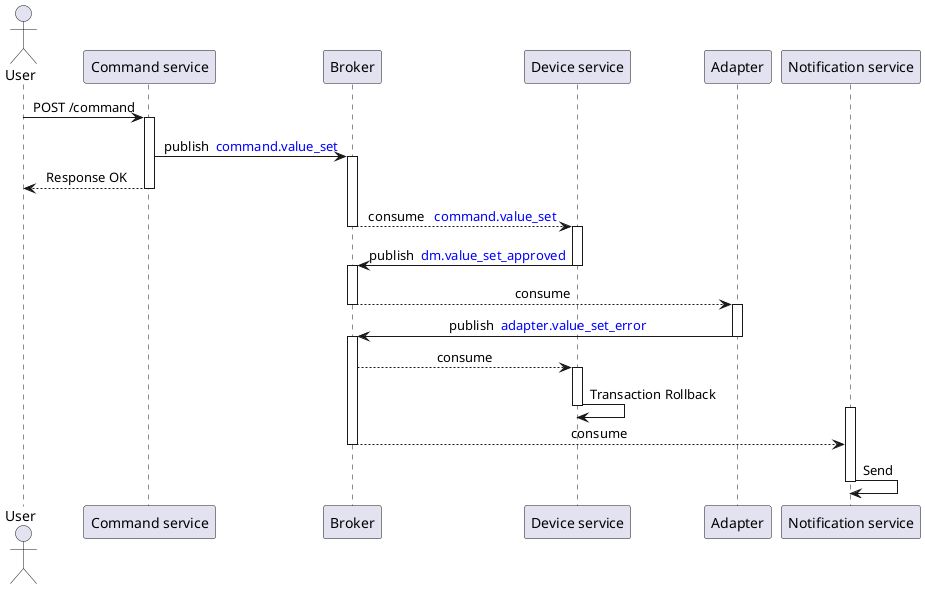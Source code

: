 @startuml
actor User
participant "Command service"
participant "Broker"
participant "Device service"
participant "Adapter"
participant "Notification service"
skinparam defaultTextAlignment center
skinparam sequenceMessageAlign center

User -> "Command service" : POST /command
Activate "Command service"
||7||
"Command service" -> Broker : publish <font color=blue> command.value_set


Activate Broker
"Command service" --> User : Response OK
Deactivate "Command service"
||7||
Broker --> "Device service" : consume  <font color=blue> command.value_set
Deactivate Broker
Activate "Device service"
||7||
"Device service" -> Broker :  publish <font color=blue> dm.value_set_approved

Deactivate "Device service"
||7||
Activate Broker
Broker --> "Adapter" : consume
Deactivate Broker
Activate Adapter
"Adapter" -> Broker :  publish <font color=blue> adapter.value_set_error
Deactivate Adapter

Activate Broker
Broker --> "Device service" : consume


Activate "Device service"
"Device service" -> "Device service" : Transaction Rollback
'"Device service" -> Broker :  publish <font color=blue> dm.value_set_error
Deactivate "Device service"


Activate "Notification service"
Broker --> "Notification service" : consume
Deactivate Broker

"Notification service" -> "Notification service" : Send
Deactivate "Notification service"
@enduml